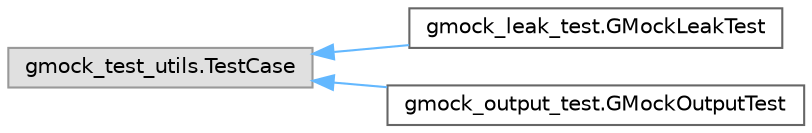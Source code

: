 digraph "Graphical Class Hierarchy"
{
 // LATEX_PDF_SIZE
  bgcolor="transparent";
  edge [fontname=Helvetica,fontsize=10,labelfontname=Helvetica,labelfontsize=10];
  node [fontname=Helvetica,fontsize=10,shape=box,height=0.2,width=0.4];
  rankdir="LR";
  Node0 [id="Node000000",label="gmock_test_utils.TestCase",height=0.2,width=0.4,color="grey60", fillcolor="#E0E0E0", style="filled",tooltip=" "];
  Node0 -> Node1 [id="edge7_Node000000_Node000001",dir="back",color="steelblue1",style="solid",tooltip=" "];
  Node1 [id="Node000001",label="gmock_leak_test.GMockLeakTest",height=0.2,width=0.4,color="grey40", fillcolor="white", style="filled",URL="$classgmock__leak__test_1_1_g_mock_leak_test.html",tooltip=" "];
  Node0 -> Node2 [id="edge8_Node000000_Node000002",dir="back",color="steelblue1",style="solid",tooltip=" "];
  Node2 [id="Node000002",label="gmock_output_test.GMockOutputTest",height=0.2,width=0.4,color="grey40", fillcolor="white", style="filled",URL="$classgmock__output__test_1_1_g_mock_output_test.html",tooltip=" "];
}
